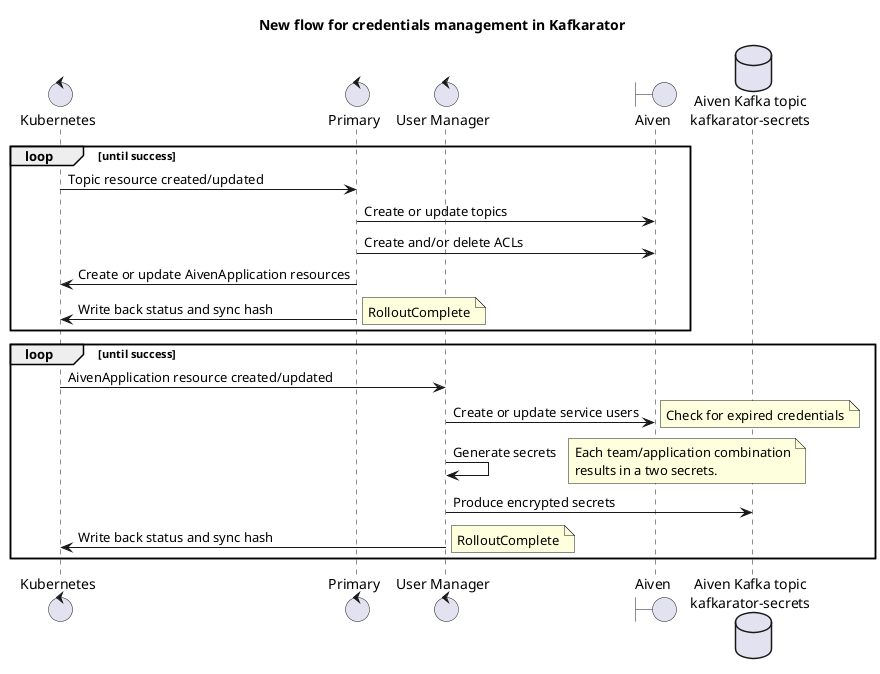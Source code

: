 @startuml

title New flow for credentials management in Kafkarator

control kubernetes as "Kubernetes"
control primary as "Primary"
control userManager as "User Manager"
boundary aiven as "Aiven"
database kafka as "Aiven Kafka topic\nkafkarator-secrets"

loop until success
kubernetes -> primary : Topic resource created/updated
primary -> aiven : Create or update topics
primary -> aiven : Create and/or delete ACLs
primary -> kubernetes : Create or update AivenApplication resources
primary -> kubernetes : Write back status and sync hash
note right: RolloutComplete
end

loop until success
kubernetes -> userManager : AivenApplication resource created/updated
userManager -> aiven : Create or update service users
note right: Check for expired credentials
userManager -> userManager : Generate secrets
note right: Each team/application combination\nresults in a two secrets.
userManager -> kafka : Produce encrypted secrets
userManager -> kubernetes : Write back status and sync hash
note right: RolloutComplete
end

@enduml
